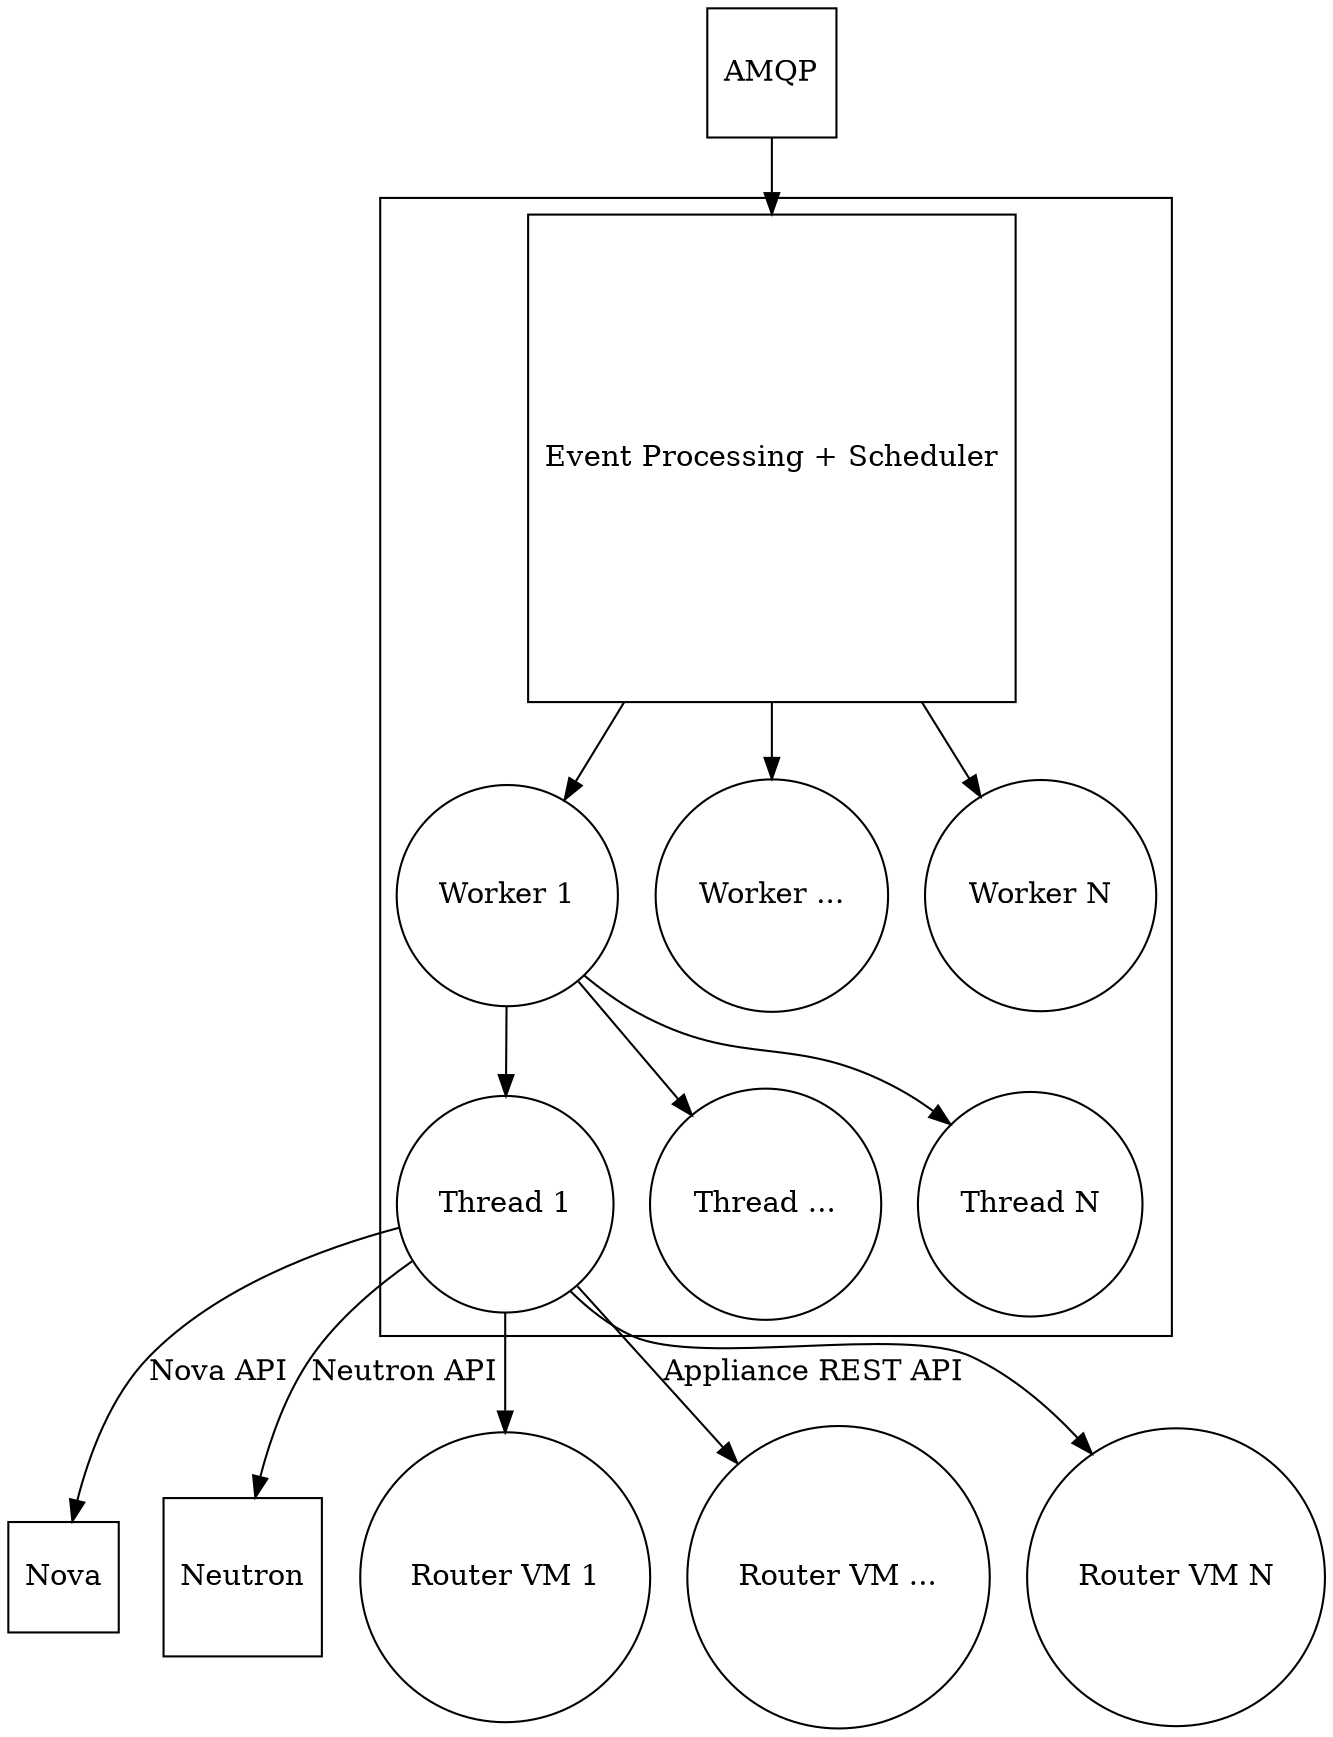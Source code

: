 digraph sample_boot {
  node [shape = square];
  AMQP;
  "Event Processing + Scheduler";
  Nova;
  Neutron;

  node [shape = circle];

  AMQP -> "Event Processing + Scheduler";
  subgraph clusterrug {
      "Event Processing + Scheduler" -> "Worker 1";
      "Event Processing + Scheduler" -> "Worker ...";
      "Event Processing + Scheduler" -> "Worker N";

      "Worker 1" -> "Thread 1"
      "Worker 1" -> "Thread ..."
      "Worker 1" -> "Thread N"
  }

  "Thread 1" -> "Router VM 1";
  "Thread 1" -> "Router VM ..." [ label = "Appliance REST API" ];
  "Thread 1" -> "Router VM N";

  "Thread 1" -> "Nova" [ label = "Nova API" ];
  "Thread 1" -> "Neutron" [ label = "Neutron API" ];
}
